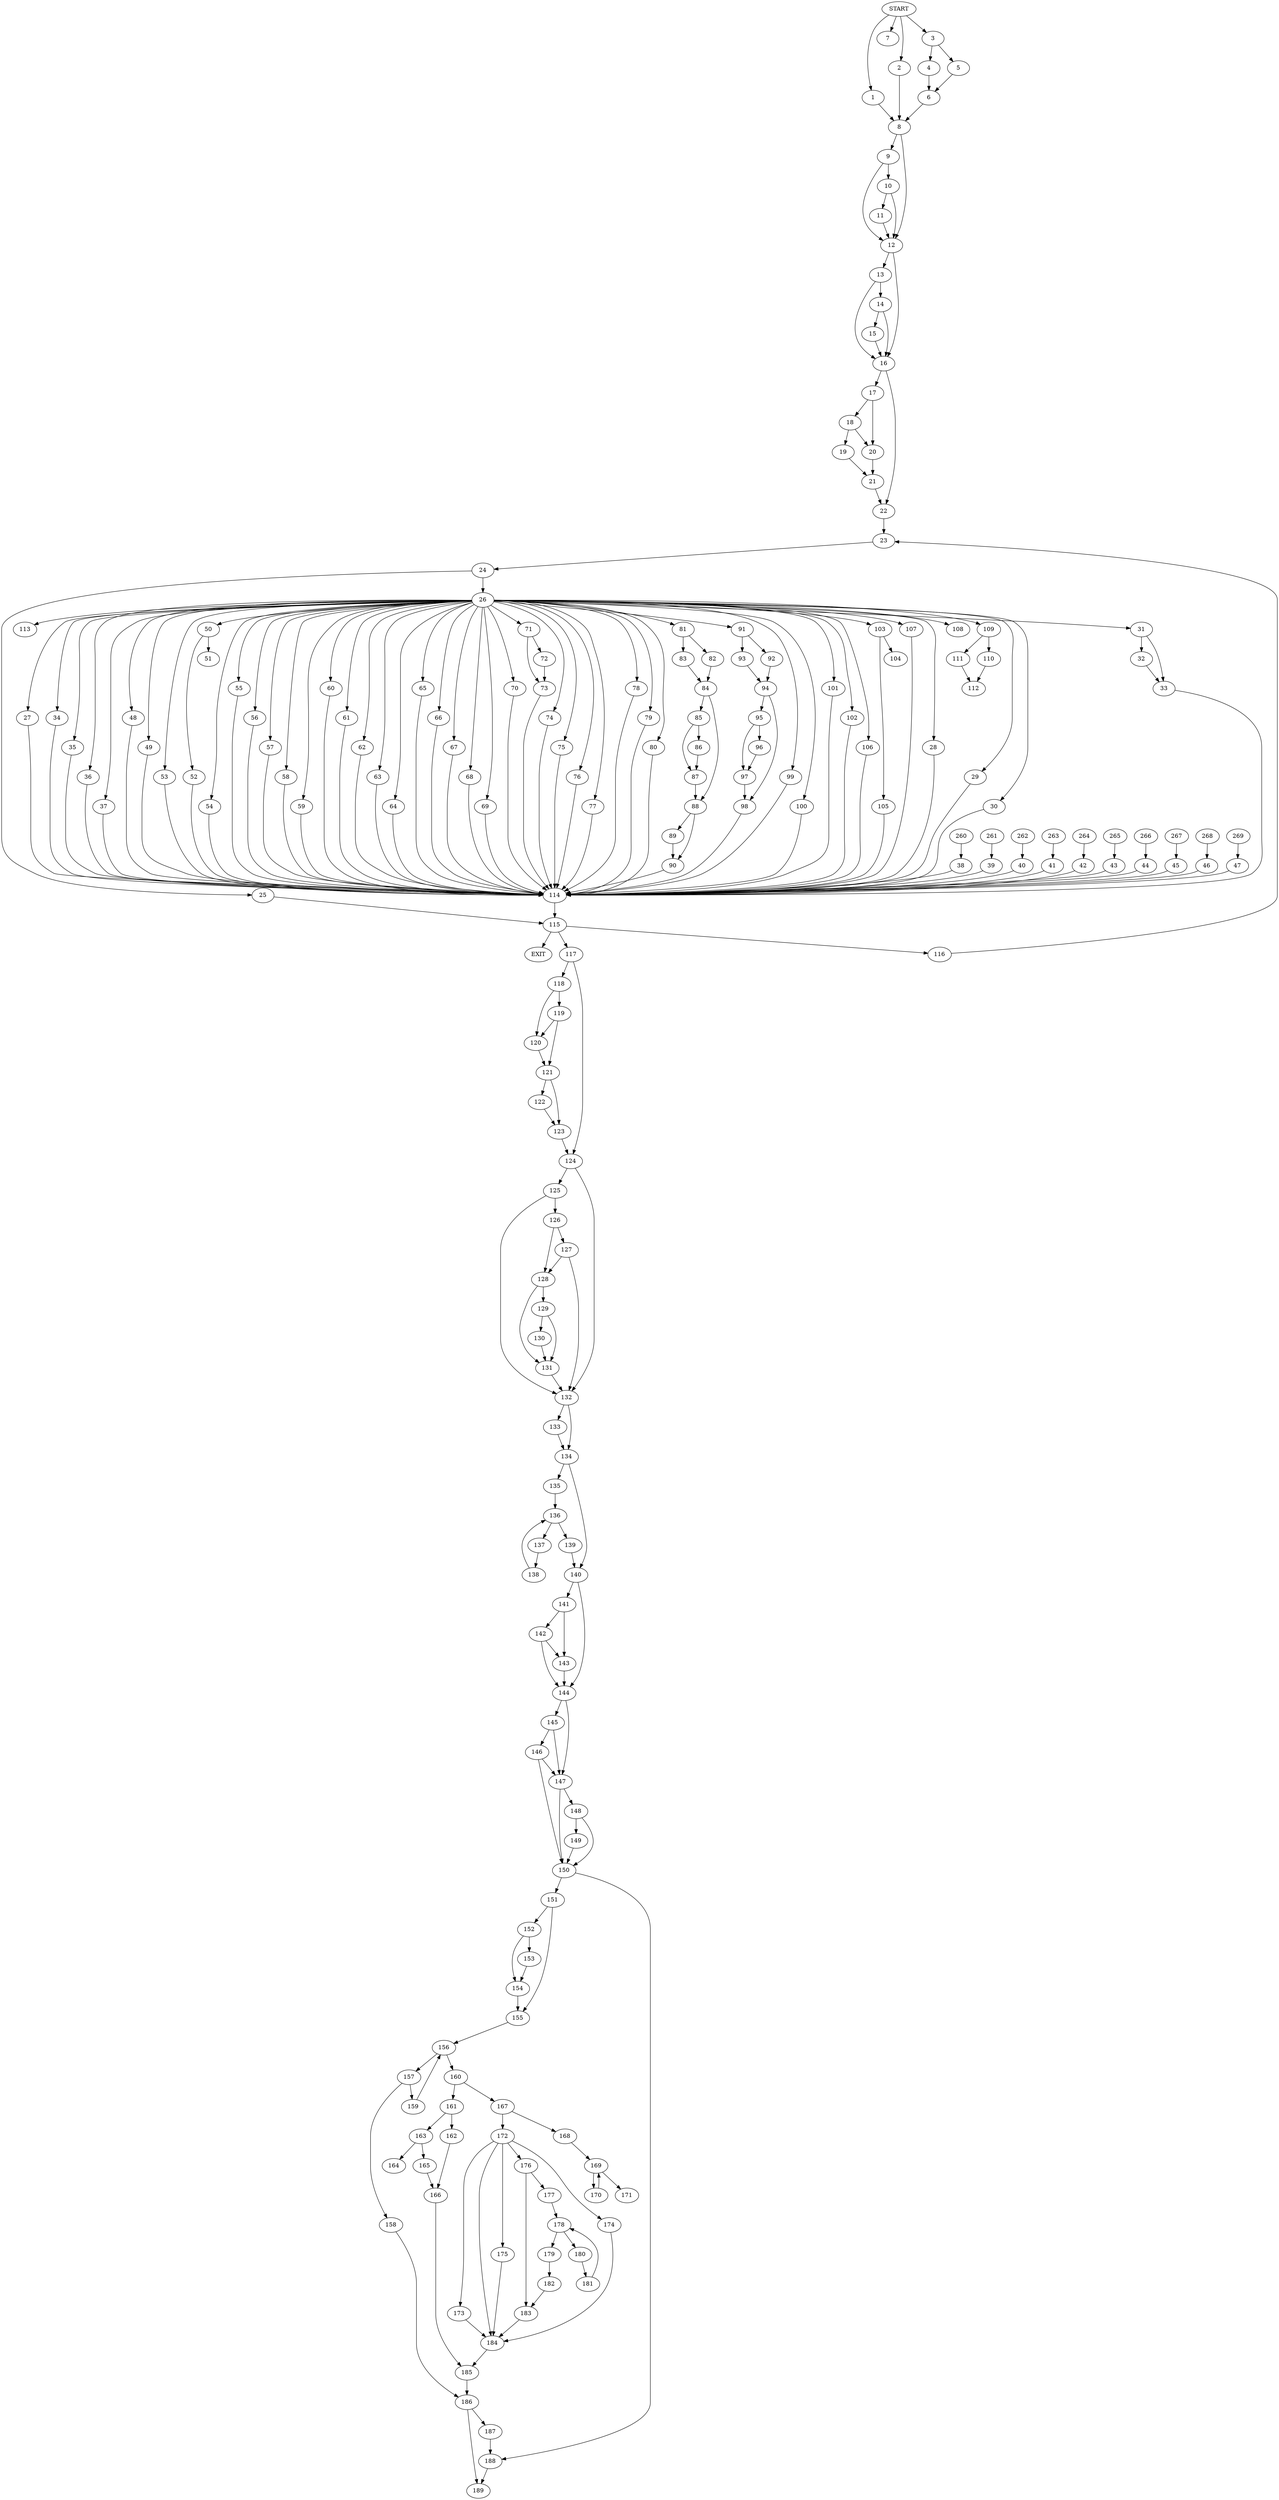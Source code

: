 digraph { 
0 [label="START"];
1;
2;
3;
4;
5;
6;
7;
8;
9;
10;
11;
12;
13;
14;
15;
16;
17;
18;
19;
20;
21;
22;
23;
24;
25;
26;
27;
28;
29;
30;
31;
32;
33;
34;
35;
36;
37;
38;
39;
40;
41;
42;
43;
44;
45;
46;
47;
48;
49;
50;
51;
52;
53;
54;
55;
56;
57;
58;
59;
60;
61;
62;
63;
64;
65;
66;
67;
68;
69;
70;
71;
72;
73;
74;
75;
76;
77;
78;
79;
80;
81;
82;
83;
84;
85;
86;
87;
88;
89;
90;
91;
92;
93;
94;
95;
96;
97;
98;
99;
100;
101;
102;
103;
104;
105;
106;
107;
108;
109;
110;
111;
112;
113;
114;
115;
116;
117;
118;
119;
120;
121;
122;
123;
124;
125;
126;
127;
128;
129;
130;
131;
132;
133;
134;
135;
136;
137;
138;
139;
140;
141;
142;
143;
144;
145;
146;
147;
148;
149;
150;
151;
152;
153;
154;
155;
156;
157;
158;
159;
160;
161;
162;
163;
164;
165;
166;
167;
168;
169;
170;
171;
172;
173;
174;
175;
176;
177;
178;
179;
180;
181;
182;
183;
184;
185;
186;
187;
188;
189;
190[label="EXIT"];
0 -> 7;
0 -> 1;
0:s2 -> 2;
0:s3 -> 3;
1 -> 8;
2 -> 8;
3 -> 4;
3 -> 5;
4 -> 6;
5 -> 6;
6 -> 8;
8 -> 9;
8 -> 12;
9 -> 10;
9 -> 12;
10 -> 12;
10 -> 11;
11 -> 12;
12 -> 13;
12 -> 16;
13 -> 14;
13 -> 16;
14 -> 15;
14 -> 16;
15 -> 16;
16 -> 17;
16 -> 22;
17 -> 18;
17 -> 20;
18 -> 19;
18 -> 20;
19 -> 21;
20 -> 21;
21 -> 22;
22 -> 23;
23 -> 24;
24 -> 25;
24 -> 26;
25 -> 115;
26 -> 113;
26 -> 27;
26:s2 -> 28;
26:s3 -> 29;
26:s4 -> 30;
26:s5 -> 31;
26:s6 -> 34;
26:s7 -> 35;
26:s8 -> 36;
26:s9 -> 37;
260 -> 38;
261 -> 39;
262 -> 40;
263 -> 41;
264 -> 42;
265 -> 43;
266 -> 44;
267 -> 45;
268 -> 46;
269 -> 47;
26:s20 -> 48;
26:s21 -> 49;
26:s22 -> 50;
26:s23 -> 53;
26:s24 -> 54;
26:s25 -> 55;
26:s26 -> 56;
26:s27 -> 57;
26:s28 -> 58;
26:s29 -> 59;
26:s30 -> 60;
26:s31 -> 61;
26:s32 -> 62;
26:s33 -> 63;
26:s34 -> 64;
26:s35 -> 65;
26:s36 -> 66;
26:s37 -> 67;
26:s38 -> 68;
26:s39 -> 69;
26:s40 -> 70;
26:s41 -> 71;
26:s42 -> 74;
26:s43 -> 75;
26:s44 -> 76;
26:s45 -> 77;
26:s46 -> 78;
26:s47 -> 79;
26:s48 -> 80;
26:s49 -> 81;
26:s50 -> 91;
26:s51 -> 99;
26:s52 -> 100;
26:s53 -> 101;
26:s54 -> 102;
26:s55 -> 103;
26:s56 -> 106;
26:s57 -> 107;
26:s58 -> 108;
26:s59 -> 109;
27 -> 114;
28 -> 114;
29 -> 114;
30 -> 114;
31 -> 32;
31 -> 33;
32 -> 33;
33 -> 114;
34 -> 114;
35 -> 114;
36 -> 114;
37 -> 114;
38 -> 114;
39 -> 114;
40 -> 114;
41 -> 114;
42 -> 114;
43 -> 114;
44 -> 114;
45 -> 114;
46 -> 114;
47 -> 114;
48 -> 114;
49 -> 114;
50 -> 52;
50 -> 51;
52 -> 114;
53 -> 114;
54 -> 114;
55 -> 114;
56 -> 114;
57 -> 114;
58 -> 114;
59 -> 114;
60 -> 114;
61 -> 114;
62 -> 114;
63 -> 114;
64 -> 114;
65 -> 114;
66 -> 114;
67 -> 114;
68 -> 114;
69 -> 114;
70 -> 114;
71 -> 72;
71 -> 73;
72 -> 73;
73 -> 114;
74 -> 114;
75 -> 114;
76 -> 114;
77 -> 114;
78 -> 114;
79 -> 114;
80 -> 114;
81 -> 82;
81 -> 83;
82 -> 84;
83 -> 84;
84 -> 88;
84 -> 85;
85 -> 86;
85 -> 87;
86 -> 87;
87 -> 88;
88 -> 89;
88 -> 90;
89 -> 90;
90 -> 114;
91 -> 92;
91 -> 93;
92 -> 94;
93 -> 94;
94 -> 98;
94 -> 95;
95 -> 96;
95 -> 97;
96 -> 97;
97 -> 98;
98 -> 114;
99 -> 114;
100 -> 114;
101 -> 114;
102 -> 114;
103 -> 104;
103 -> 105;
105 -> 114;
106 -> 114;
107 -> 114;
109 -> 110;
109 -> 111;
110 -> 112;
111 -> 112;
114 -> 115;
115 -> 190;
115 -> 116;
115:s2 -> 117;
116 -> 23;
117 -> 124;
117 -> 118;
118 -> 120;
118 -> 119;
119 -> 120;
119 -> 121;
120 -> 121;
121 -> 122;
121 -> 123;
122 -> 123;
123 -> 124;
124 -> 125;
124 -> 132;
125 -> 126;
125 -> 132;
126 -> 128;
126 -> 127;
127 -> 128;
127 -> 132;
128 -> 131;
128 -> 129;
129 -> 131;
129 -> 130;
130 -> 131;
131 -> 132;
132 -> 133;
132 -> 134;
133 -> 134;
134 -> 135;
134 -> 140;
135 -> 136;
136 -> 137;
136 -> 139;
137 -> 138;
138 -> 136;
139 -> 140;
140 -> 141;
140 -> 144;
141 -> 143;
141 -> 142;
142 -> 143;
142 -> 144;
143 -> 144;
144 -> 147;
144 -> 145;
145 -> 147;
145 -> 146;
146 -> 147;
146 -> 150;
147 -> 150;
147 -> 148;
148 -> 149;
148 -> 150;
149 -> 150;
150 -> 151;
150 -> 188;
151 -> 155;
151 -> 152;
152 -> 154;
152 -> 153;
153 -> 154;
154 -> 155;
155 -> 156;
156 -> 157;
156 -> 160;
157 -> 159;
157 -> 158;
158 -> 186;
159 -> 156;
160 -> 161;
160 -> 167;
161 -> 163;
161 -> 162;
162 -> 166;
163 -> 164;
163 -> 165;
165 -> 166;
166 -> 185;
167 -> 168;
167 -> 172;
168 -> 169;
169 -> 170;
169 -> 171;
170 -> 169;
172 -> 184;
172 -> 173;
172:s2 -> 174;
172:s3 -> 175;
172:s4 -> 176;
173 -> 184;
174 -> 184;
175 -> 184;
176 -> 177;
176 -> 183;
177 -> 178;
178 -> 180;
178 -> 179;
179 -> 182;
180 -> 181;
181 -> 178;
182 -> 183;
183 -> 184;
184 -> 185;
185 -> 186;
186 -> 189;
186 -> 187;
187 -> 188;
188 -> 189;
}